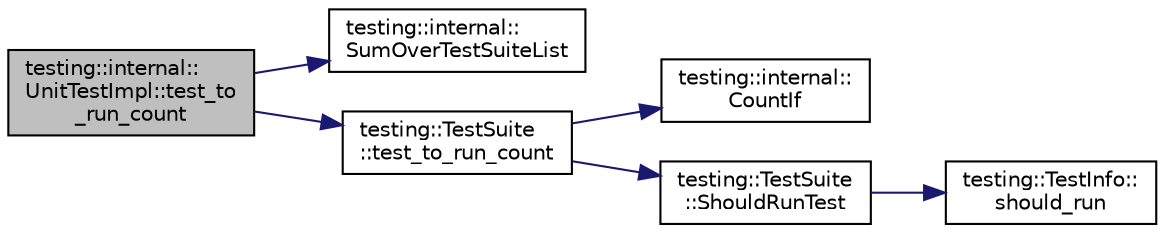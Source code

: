 digraph "testing::internal::UnitTestImpl::test_to_run_count"
{
 // LATEX_PDF_SIZE
  bgcolor="transparent";
  edge [fontname="Helvetica",fontsize="10",labelfontname="Helvetica",labelfontsize="10"];
  node [fontname="Helvetica",fontsize="10",shape=record];
  rankdir="LR";
  Node1 [label="testing::internal::\lUnitTestImpl::test_to\l_run_count",height=0.2,width=0.4,color="black", fillcolor="grey75", style="filled", fontcolor="black",tooltip=" "];
  Node1 -> Node2 [color="midnightblue",fontsize="10",style="solid",fontname="Helvetica"];
  Node2 [label="testing::internal::\lSumOverTestSuiteList",height=0.2,width=0.4,color="black",URL="$namespacetesting_1_1internal.html#a9ba01fa896ccd7339cbe7d3c76ac22e3",tooltip=" "];
  Node1 -> Node3 [color="midnightblue",fontsize="10",style="solid",fontname="Helvetica"];
  Node3 [label="testing::TestSuite\l::test_to_run_count",height=0.2,width=0.4,color="black",URL="$classtesting_1_1TestSuite.html#a1ccf2681712a3a27659789009815db8f",tooltip=" "];
  Node3 -> Node4 [color="midnightblue",fontsize="10",style="solid",fontname="Helvetica"];
  Node4 [label="testing::internal::\lCountIf",height=0.2,width=0.4,color="black",URL="$namespacetesting_1_1internal.html#a1e77a774d910346eff11a86d8df783a5",tooltip=" "];
  Node3 -> Node5 [color="midnightblue",fontsize="10",style="solid",fontname="Helvetica"];
  Node5 [label="testing::TestSuite\l::ShouldRunTest",height=0.2,width=0.4,color="black",URL="$classtesting_1_1TestSuite.html#ad6db30ec4e23a809f398dc2f50008541",tooltip=" "];
  Node5 -> Node6 [color="midnightblue",fontsize="10",style="solid",fontname="Helvetica"];
  Node6 [label="testing::TestInfo::\lshould_run",height=0.2,width=0.4,color="black",URL="$classtesting_1_1TestInfo.html#a866e33b5bc5ab2a6e5375fc7d3af0f96",tooltip=" "];
}
